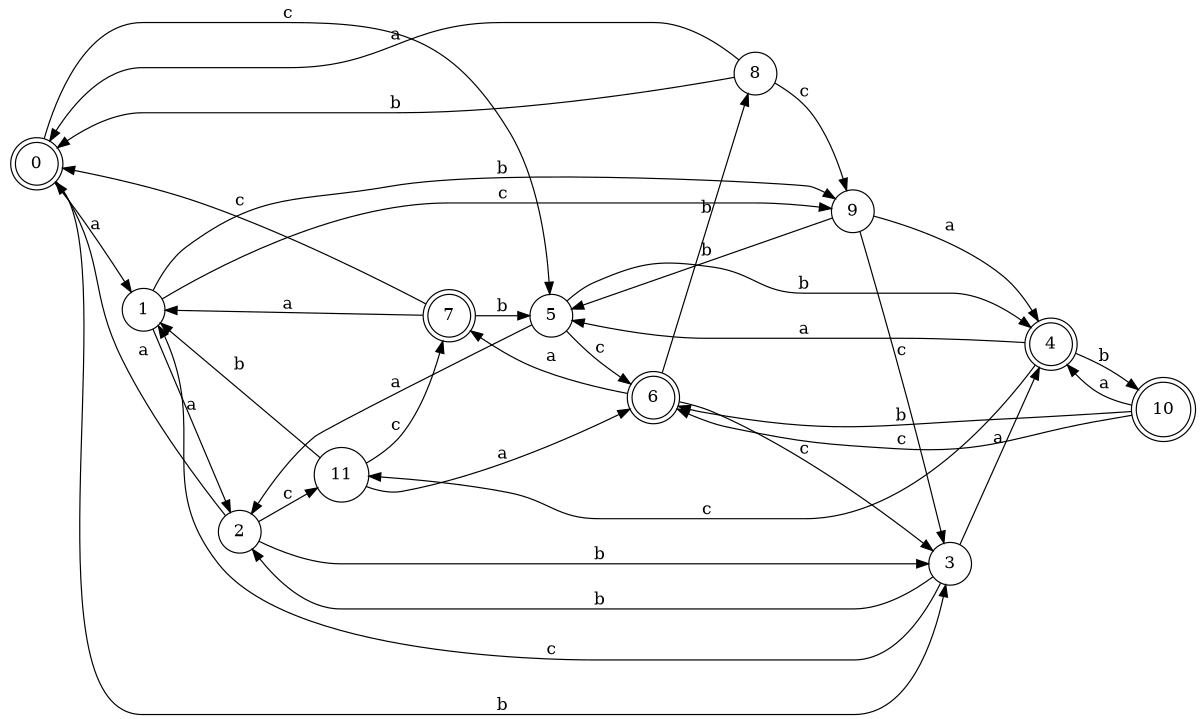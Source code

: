digraph n10_7 {
__start0 [label="" shape="none"];

rankdir=LR;
size="8,5";

s0 [style="rounded,filled", color="black", fillcolor="white" shape="doublecircle", label="0"];
s1 [style="filled", color="black", fillcolor="white" shape="circle", label="1"];
s2 [style="filled", color="black", fillcolor="white" shape="circle", label="2"];
s3 [style="filled", color="black", fillcolor="white" shape="circle", label="3"];
s4 [style="rounded,filled", color="black", fillcolor="white" shape="doublecircle", label="4"];
s5 [style="filled", color="black", fillcolor="white" shape="circle", label="5"];
s6 [style="rounded,filled", color="black", fillcolor="white" shape="doublecircle", label="6"];
s7 [style="rounded,filled", color="black", fillcolor="white" shape="doublecircle", label="7"];
s8 [style="filled", color="black", fillcolor="white" shape="circle", label="8"];
s9 [style="filled", color="black", fillcolor="white" shape="circle", label="9"];
s10 [style="rounded,filled", color="black", fillcolor="white" shape="doublecircle", label="10"];
s11 [style="filled", color="black", fillcolor="white" shape="circle", label="11"];
s0 -> s1 [label="a"];
s0 -> s3 [label="b"];
s0 -> s5 [label="c"];
s1 -> s2 [label="a"];
s1 -> s9 [label="b"];
s1 -> s9 [label="c"];
s2 -> s0 [label="a"];
s2 -> s3 [label="b"];
s2 -> s11 [label="c"];
s3 -> s4 [label="a"];
s3 -> s2 [label="b"];
s3 -> s1 [label="c"];
s4 -> s5 [label="a"];
s4 -> s10 [label="b"];
s4 -> s11 [label="c"];
s5 -> s2 [label="a"];
s5 -> s4 [label="b"];
s5 -> s6 [label="c"];
s6 -> s7 [label="a"];
s6 -> s8 [label="b"];
s6 -> s3 [label="c"];
s7 -> s1 [label="a"];
s7 -> s5 [label="b"];
s7 -> s0 [label="c"];
s8 -> s0 [label="a"];
s8 -> s0 [label="b"];
s8 -> s9 [label="c"];
s9 -> s4 [label="a"];
s9 -> s5 [label="b"];
s9 -> s3 [label="c"];
s10 -> s4 [label="a"];
s10 -> s6 [label="b"];
s10 -> s6 [label="c"];
s11 -> s6 [label="a"];
s11 -> s1 [label="b"];
s11 -> s7 [label="c"];

}